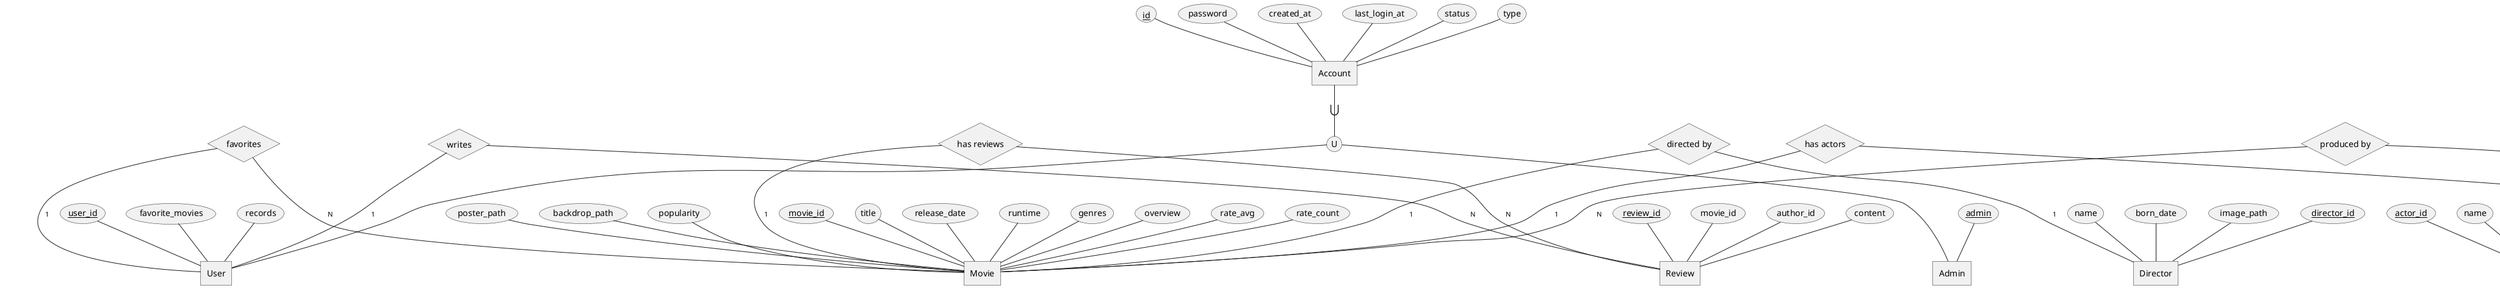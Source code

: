 @startchen

entity "Account" as ACCOUNT {
  "id" as ID <<key>>
  "password" as Password
  "created_at" as CreatedAt
  "last_login_at" as LastLogin
  "status" as Status
  "type" as Type
}

entity "User" as USER {
  "user_id" as UserID <<key>>
  "records" as Records
  "favorite_movies" as FavoriteMovies
}

entity "Admin" as ADMIN {
  "admin" as AdminID <<key>>
}

entity "Movie" as MOVIE {
  "movie_id" as MovieID <<key>>
  "title" as Title
  "release_date" as ReleaseDate
  "runtime" as Runtime
  "genres" as Genres
  "overview" as Overview
  "rate_avg" as RateAvg
  "rate_count" as RateCount
  "poster_path" as PosterPath
  "backdrop_path" as BackdropPath
  "popularity" as Popularity
}

entity "Director" as DIRECTOR {
  "director_id" as DirectorID <<key>>
  "name" as Name
  "born_date" as BornDate
  "image_path" as ImagePath
}

entity "Actor" as ACTOR {
  "actor_id" as ActorID <<key>>
  "name" as Name
  "born_date" as BornDate
  "image_path" as ImagePath
}

entity "Company" as COMPANY {
  "company_id" as CompanyID <<key>>
  "name" as Name
  "image_path" as ImagePath
}

entity "Review" as REVIEW {
  "review_id" as ReviewID <<key>>
  "movie_id" as MovieID <<FK>>
  "author_id" as AuthorID <<FK>>
  "content" as Content
}

ACCOUNT ->- U { USER, ADMIN }

' Relationships
relationship "favorites" as FAVORITES {
}

relationship "writes" as WRITES {
}

relationship "has reviews" as HAS_REVIEWS {
}

relationship "directed by" as DIRECTED_BY {
}

relationship "has actors" as HAS_ACTORS {
}

relationship "produced by" as PRODUCED_BY {
}

FAVORITES -1- USER
FAVORITES -N- MOVIE

WRITES -1- USER
WRITES -N- REVIEW

HAS_REVIEWS -1- MOVIE
HAS_REVIEWS -N- REVIEW

DIRECTED_BY -1- MOVIE
DIRECTED_BY -1- DIRECTOR

HAS_ACTORS -1- MOVIE
HAS_ACTORS -N- ACTOR

PRODUCED_BY -N- MOVIE
PRODUCED_BY -1- COMPANY

@endchen
